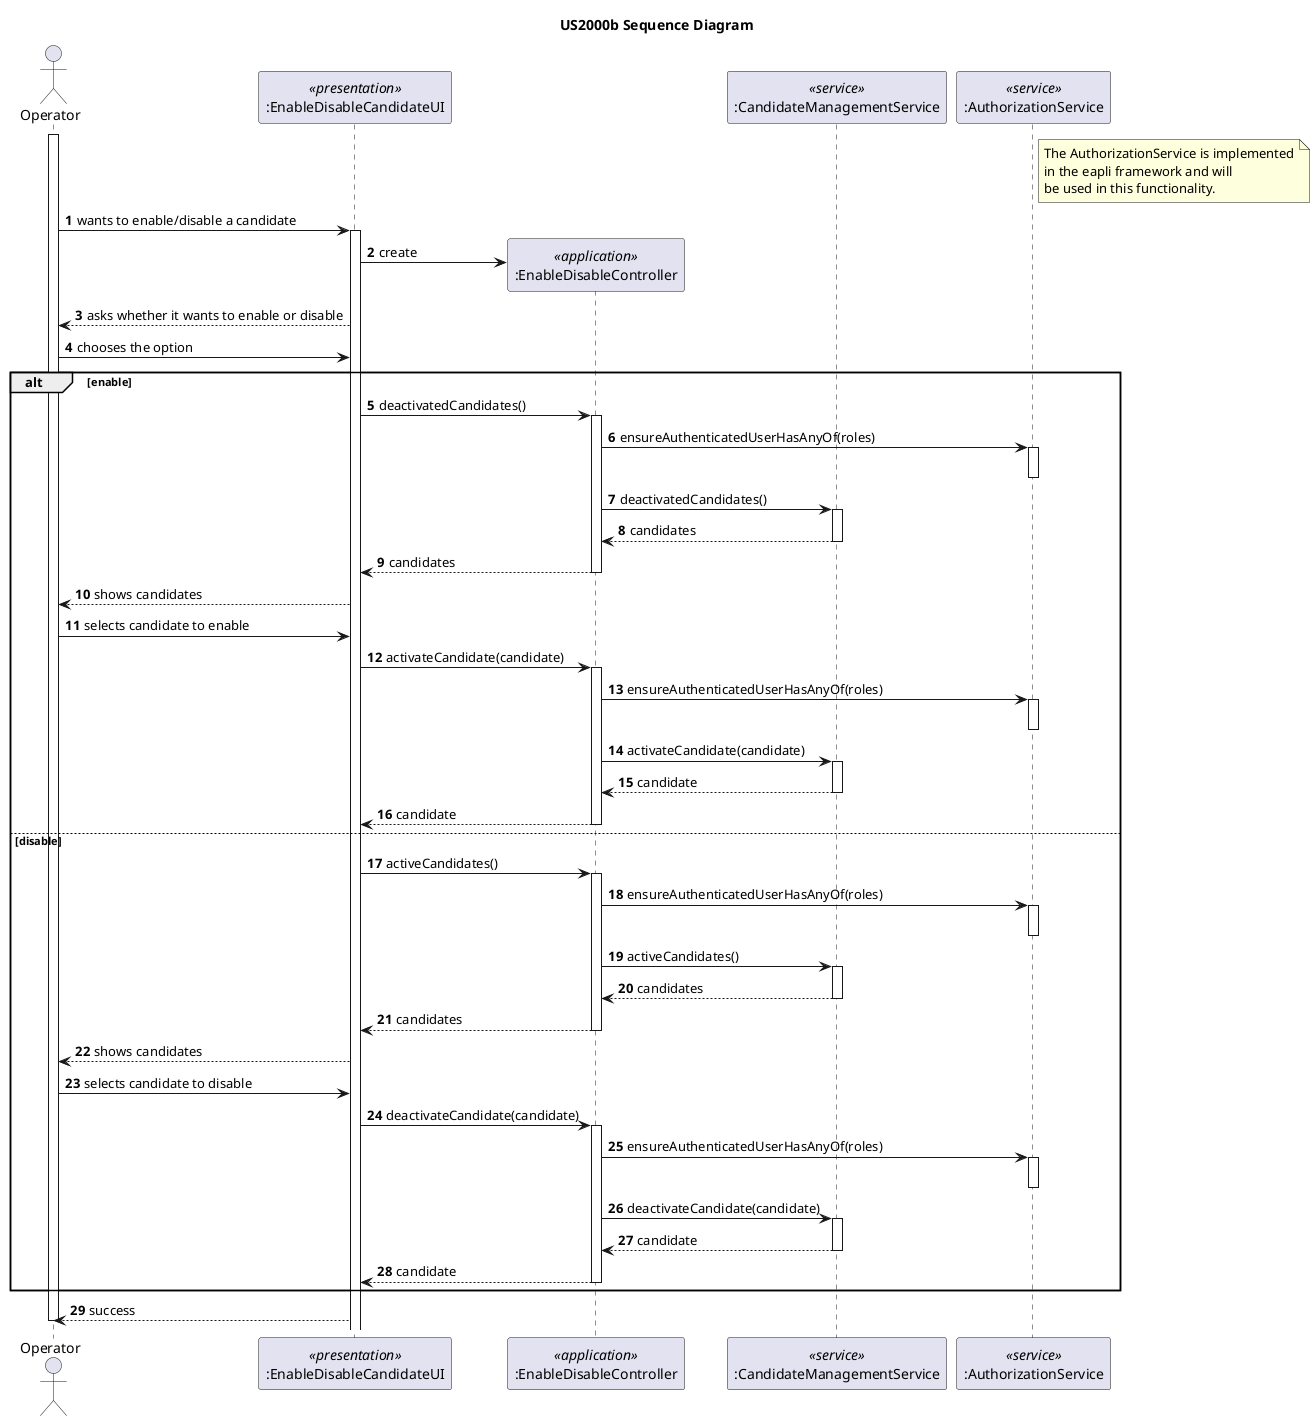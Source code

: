 @startuml
autonumber

title US2000b Sequence Diagram

actor "Operator" as operator

participant ":EnableDisableCandidateUI" as UI <<presentation>>
participant ":EnableDisableController" as CTRL <<application>>
participant ":CandidateManagementService" as CMS <<service>>
participant ":AuthorizationService" as AUTHZ <<service>>

note right AUTHZ
The AuthorizationService is implemented
in the eapli framework and will
be used in this functionality.
end note

activate operator

operator -> UI : wants to enable/disable a candidate
activate UI

UI -> CTRL**: create

UI --> operator: asks whether it wants to enable or disable

operator -> UI : chooses the option

alt enable

UI ->   CTRL: deactivatedCandidates()
activate CTRL

CTRL -> AUTHZ:  ensureAuthenticatedUserHasAnyOf(roles)
activate AUTHZ
deactivate AUTHZ


CTRL -> CMS: deactivatedCandidates()
activate CMS

CMS --> CTRL: candidates
deactivate CMS

CTRL --> UI: candidates
deactivate CTRL

UI --> operator: shows candidates
operator -> UI: selects candidate to enable

UI -> CTRL: activateCandidate(candidate)
activate CTRL

CTRL -> AUTHZ:  ensureAuthenticatedUserHasAnyOf(roles)
activate AUTHZ
deactivate AUTHZ

CTRL -> CMS : activateCandidate(candidate)
activate CMS

CMS --> CTRL : candidate
deactivate CMS

CTRL --> UI : candidate
deactivate CTRL

else disable

UI ->   CTRL: activeCandidates()
activate CTRL

CTRL -> AUTHZ:  ensureAuthenticatedUserHasAnyOf(roles)
activate AUTHZ
deactivate AUTHZ

CTRL -> CMS: activeCandidates()
activate CMS

CMS --> CTRL: candidates
deactivate CMS

CTRL --> UI: candidates
deactivate CTRL

UI --> operator: shows candidates
operator -> UI: selects candidate to disable

UI -> CTRL: deactivateCandidate(candidate)
activate CTRL

CTRL -> AUTHZ:  ensureAuthenticatedUserHasAnyOf(roles)
activate AUTHZ
deactivate AUTHZ

CTRL -> CMS : deactivateCandidate(candidate)
activate CMS

CMS --> CTRL : candidate
deactivate CMS

CTRL --> UI : candidate
deactivate CTRL


end

UI --> operator: success

deactivate operator

@enduml